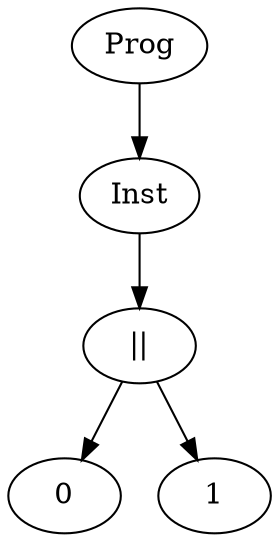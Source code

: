 digraph AST {
	139676164542848 [label=Prog]
	139676164540160 [label=Inst]
	139676164539824 [label="||"]
	139676164541216 [label=0]
	139676164539824 -> 139676164541216
	139676164542896 [label=1]
	139676164539824 -> 139676164542896
	139676164540160 -> 139676164539824
	139676164542848 -> 139676164540160
}
